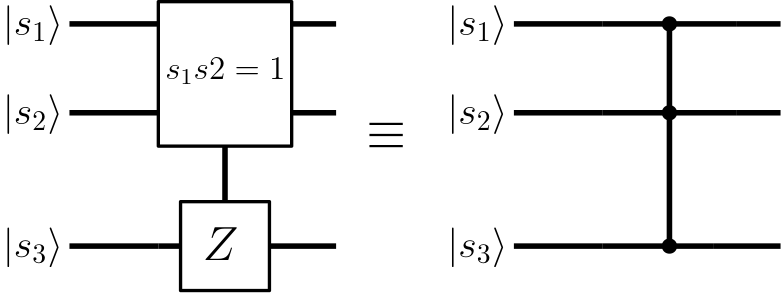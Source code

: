 <?xml version="1.0"?>
<!DOCTYPE ipe SYSTEM "ipe.dtd">
<ipe version="70218" creator="Ipe 7.2.26">
<info created="D:20240130162403" modified="D:20240130162403"/>
<preamble>\usepackage{braket}</preamble>
<ipestyle name="basic">
<symbol name="arrow/arc(spx)">
<path stroke="sym-stroke" fill="sym-stroke" pen="sym-pen">
0 0 m
-1 0.333 l
-1 -0.333 l
h
</path>
</symbol>
<symbol name="arrow/farc(spx)">
<path stroke="sym-stroke" fill="white" pen="sym-pen">
0 0 m
-1 0.333 l
-1 -0.333 l
h
</path>
</symbol>
<symbol name="arrow/ptarc(spx)">
<path stroke="sym-stroke" fill="sym-stroke" pen="sym-pen">
0 0 m
-1 0.333 l
-0.8 0 l
-1 -0.333 l
h
</path>
</symbol>
<symbol name="arrow/fptarc(spx)">
<path stroke="sym-stroke" fill="white" pen="sym-pen">
0 0 m
-1 0.333 l
-0.8 0 l
-1 -0.333 l
h
</path>
</symbol>
<symbol name="mark/circle(sx)" transformations="translations">
<path fill="sym-stroke">
0.6 0 0 0.6 0 0 e
0.4 0 0 0.4 0 0 e
</path>
</symbol>
<symbol name="mark/disk(sx)" transformations="translations">
<path fill="sym-stroke">
0.6 0 0 0.6 0 0 e
</path>
</symbol>
<symbol name="mark/fdisk(sfx)" transformations="translations">
<group>
<path fill="sym-fill">
0.5 0 0 0.5 0 0 e
</path>
<path fill="sym-stroke" fillrule="eofill">
0.6 0 0 0.6 0 0 e
0.4 0 0 0.4 0 0 e
</path>
</group>
</symbol>
<symbol name="mark/box(sx)" transformations="translations">
<path fill="sym-stroke" fillrule="eofill">
-0.6 -0.6 m
0.6 -0.6 l
0.6 0.6 l
-0.6 0.6 l
h
-0.4 -0.4 m
0.4 -0.4 l
0.4 0.4 l
-0.4 0.4 l
h
</path>
</symbol>
<symbol name="mark/square(sx)" transformations="translations">
<path fill="sym-stroke">
-0.6 -0.6 m
0.6 -0.6 l
0.6 0.6 l
-0.6 0.6 l
h
</path>
</symbol>
<symbol name="mark/fsquare(sfx)" transformations="translations">
<group>
<path fill="sym-fill">
-0.5 -0.5 m
0.5 -0.5 l
0.5 0.5 l
-0.5 0.5 l
h
</path>
<path fill="sym-stroke" fillrule="eofill">
-0.6 -0.6 m
0.6 -0.6 l
0.6 0.6 l
-0.6 0.6 l
h
-0.4 -0.4 m
0.4 -0.4 l
0.4 0.4 l
-0.4 0.4 l
h
</path>
</group>
</symbol>
<symbol name="mark/cross(sx)" transformations="translations">
<group>
<path fill="sym-stroke">
-0.43 -0.57 m
0.57 0.43 l
0.43 0.57 l
-0.57 -0.43 l
h
</path>
<path fill="sym-stroke">
-0.43 0.57 m
0.57 -0.43 l
0.43 -0.57 l
-0.57 0.43 l
h
</path>
</group>
</symbol>
<symbol name="arrow/fnormal(spx)">
<path stroke="sym-stroke" fill="white" pen="sym-pen">
0 0 m
-1 0.333 l
-1 -0.333 l
h
</path>
</symbol>
<symbol name="arrow/pointed(spx)">
<path stroke="sym-stroke" fill="sym-stroke" pen="sym-pen">
0 0 m
-1 0.333 l
-0.8 0 l
-1 -0.333 l
h
</path>
</symbol>
<symbol name="arrow/fpointed(spx)">
<path stroke="sym-stroke" fill="white" pen="sym-pen">
0 0 m
-1 0.333 l
-0.8 0 l
-1 -0.333 l
h
</path>
</symbol>
<symbol name="arrow/linear(spx)">
<path stroke="sym-stroke" pen="sym-pen">
-1 0.333 m
0 0 l
-1 -0.333 l
</path>
</symbol>
<symbol name="arrow/fdouble(spx)">
<path stroke="sym-stroke" fill="white" pen="sym-pen">
0 0 m
-1 0.333 l
-1 -0.333 l
h
-1 0 m
-2 0.333 l
-2 -0.333 l
h
</path>
</symbol>
<symbol name="arrow/double(spx)">
<path stroke="sym-stroke" fill="sym-stroke" pen="sym-pen">
0 0 m
-1 0.333 l
-1 -0.333 l
h
-1 0 m
-2 0.333 l
-2 -0.333 l
h
</path>
</symbol>
<symbol name="arrow/mid-normal(spx)">
<path stroke="sym-stroke" fill="sym-stroke" pen="sym-pen">
0.5 0 m
-0.5 0.333 l
-0.5 -0.333 l
h
</path>
</symbol>
<symbol name="arrow/mid-fnormal(spx)">
<path stroke="sym-stroke" fill="white" pen="sym-pen">
0.5 0 m
-0.5 0.333 l
-0.5 -0.333 l
h
</path>
</symbol>
<symbol name="arrow/mid-pointed(spx)">
<path stroke="sym-stroke" fill="sym-stroke" pen="sym-pen">
0.5 0 m
-0.5 0.333 l
-0.3 0 l
-0.5 -0.333 l
h
</path>
</symbol>
<symbol name="arrow/mid-fpointed(spx)">
<path stroke="sym-stroke" fill="white" pen="sym-pen">
0.5 0 m
-0.5 0.333 l
-0.3 0 l
-0.5 -0.333 l
h
</path>
</symbol>
<symbol name="arrow/mid-double(spx)">
<path stroke="sym-stroke" fill="sym-stroke" pen="sym-pen">
1 0 m
0 0.333 l
0 -0.333 l
h
0 0 m
-1 0.333 l
-1 -0.333 l
h
</path>
</symbol>
<symbol name="arrow/mid-fdouble(spx)">
<path stroke="sym-stroke" fill="white" pen="sym-pen">
1 0 m
0 0.333 l
0 -0.333 l
h
0 0 m
-1 0.333 l
-1 -0.333 l
h
</path>
</symbol>
<anglesize name="22.5 deg" value="22.5"/>
<anglesize name="30 deg" value="30"/>
<anglesize name="45 deg" value="45"/>
<anglesize name="60 deg" value="60"/>
<anglesize name="90 deg" value="90"/>
<arrowsize name="large" value="10"/>
<arrowsize name="small" value="5"/>
<arrowsize name="tiny" value="3"/>
<color name="blue" value="0 0 1"/>
<color name="brown" value="0.647 0.165 0.165"/>
<color name="darkblue" value="0 0 0.545"/>
<color name="darkcyan" value="0 0.545 0.545"/>
<color name="darkgray" value="0.663"/>
<color name="darkgreen" value="0 0.392 0"/>
<color name="darkmagenta" value="0.545 0 0.545"/>
<color name="darkorange" value="1 0.549 0"/>
<color name="darkred" value="0.545 0 0"/>
<color name="gold" value="1 0.843 0"/>
<color name="gray" value="0.745"/>
<color name="green" value="0 1 0"/>
<color name="lightblue" value="0.678 0.847 0.902"/>
<color name="lightcyan" value="0.878 1 1"/>
<color name="lightgray" value="0.827"/>
<color name="lightgreen" value="0.565 0.933 0.565"/>
<color name="lightyellow" value="1 1 0.878"/>
<color name="navy" value="0 0 0.502"/>
<color name="orange" value="1 0.647 0"/>
<color name="pink" value="1 0.753 0.796"/>
<color name="purple" value="0.627 0.125 0.941"/>
<color name="red" value="1 0 0"/>
<color name="seagreen" value="0.18 0.545 0.341"/>
<color name="turquoise" value="0.251 0.878 0.816"/>
<color name="violet" value="0.933 0.51 0.933"/>
<color name="yellow" value="1 1 0"/>
<dashstyle name="dash dot dotted" value="[4 2 1 2 1 2] 0"/>
<dashstyle name="dash dotted" value="[4 2 1 2] 0"/>
<dashstyle name="dashed" value="[4] 0"/>
<dashstyle name="dotted" value="[1 3] 0"/>
<gridsize name="10 pts (~3.5 mm)" value="10"/>
<gridsize name="14 pts (~5 mm)" value="14"/>
<gridsize name="16 pts (~6 mm)" value="16"/>
<gridsize name="20 pts (~7 mm)" value="20"/>
<gridsize name="28 pts (~10 mm)" value="28"/>
<gridsize name="32 pts (~12 mm)" value="32"/>
<gridsize name="4 pts" value="4"/>
<gridsize name="56 pts (~20 mm)" value="56"/>
<gridsize name="8 pts (~3 mm)" value="8"/>
<opacity name="10%" value="0.1"/>
<opacity name="30%" value="0.3"/>
<opacity name="50%" value="0.5"/>
<opacity name="75%" value="0.75"/>
<pen name="fat" value="1.2"/>
<pen name="heavier" value="0.8"/>
<pen name="ultrafat" value="2"/>
<symbolsize name="large" value="5"/>
<symbolsize name="small" value="2"/>
<symbolsize name="tiny" value="1.1"/>
<textsize name="Huge" value="\Huge"/>
<textsize name="LARGE" value="\LARGE"/>
<textsize name="Large" value="\Large"/>
<textsize name="footnote" value="\footnotesize"/>
<textsize name="huge" value="\huge"/>
<textsize name="large" value="\large"/>
<textsize name="script" value="\scriptsize"/>
<textsize name="small" value="\small"/>
<textsize name="tiny" value="\tiny"/>
<textstyle name="center" begin="\begin{center}" end="\end{center}"/>
<textstyle name="item" begin="\begin{itemize}\item{}" end="\end{itemize}"/>
<textstyle name="itemize" begin="\begin{itemize}" end="\end{itemize}"/>
<tiling name="falling" angle="-60" step="4" width="1"/>
<tiling name="rising" angle="30" step="4" width="1"/>
</ipestyle>
<page>
<layer name="alpha"/>
<view layers="alpha" active="alpha"/>
<path layer="alpha" stroke="black" pen="ultrafat">
112 784 m
144 784 l
</path>
<path stroke="black" pen="ultrafat">
112 752 m
144 752 l
</path>
<path matrix="1 0 0 1 0 -16" stroke="black" pen="ultrafat">
112 720 m
144 720 l
</path>
<path stroke="black" pen="fat">
144 792 m
144 740 l
192 740 l
192 792 l
h
</path>
<path stroke="black" pen="fat">
152 720 m
152 688 l
184 688 l
184 720 l
h
</path>
<path stroke="black" pen="ultrafat">
144 704 m
152 704 l
</path>
<path stroke="black" pen="ultrafat">
168 740 m
168 720 l
</path>
<text matrix="1 0 0 1 -4 2.86989" transformations="translations" pos="164 696" stroke="black" type="label" width="12.774" height="11.764" depth="0" valign="baseline" size="LARGE" style="math">Z</text>
<text matrix="1 0 0 1 -1.54115 0.12019" transformations="translations" pos="148 764" stroke="black" type="label" width="43.213" height="7.708" depth="1.79" valign="baseline" size="large" style="math">s_1s2 = 1</text>
<text matrix="1 0 0 1 -8 -4" transformations="translations" pos="96 784" stroke="black" type="label" width="21.66" height="10.756" depth="3.59" valign="baseline" size="Large" style="math">\ket{s_1}</text>
<text matrix="1 0 0 1 -8 -36" transformations="translations" pos="96 784" stroke="black" type="label" width="21.66" height="10.756" depth="3.59" valign="baseline" size="Large" style="math">\ket{s_2}</text>
<text matrix="1 0 0 1 -8 -84" transformations="translations" pos="96 784" stroke="black" type="label" width="21.66" height="10.756" depth="3.59" valign="baseline" size="Large" style="math">\ket{s_3}</text>
<path stroke="black" pen="ultrafat">
192 784 m
208 784 l
</path>
<path stroke="black" pen="ultrafat">
192 752 m
208 752 l
</path>
<path stroke="black" pen="ultrafat">
184 704 m
208 704 l
</path>
<path matrix="1 0 0 1 160 0" stroke="black" pen="ultrafat">
112 784 m
144 784 l
</path>
<path matrix="1 0 0 1 160 0" stroke="black" pen="ultrafat">
112 752 m
144 752 l
</path>
<path matrix="1 0 0 1 160 -16" stroke="black" pen="ultrafat">
112 720 m
144 720 l
</path>
<path matrix="1 0 0 1 160 0" stroke="black" pen="ultrafat">
144 704 m
152 704 l
</path>
<text matrix="1 0 0 1 152 -4" transformations="translations" pos="96 784" stroke="black" type="label" width="21.66" height="10.756" depth="3.59" valign="baseline" size="Large" style="math">\ket{s_1}</text>
<text matrix="1 0 0 1 152 -36" transformations="translations" pos="96 784" stroke="black" type="label" width="21.66" height="10.756" depth="3.59" valign="baseline" size="Large" style="math">\ket{s_2}</text>
<text matrix="1 0 0 1 152 -84" transformations="translations" pos="96 784" stroke="black" type="label" width="21.66" height="10.756" depth="3.59" valign="baseline" size="Large" style="math">\ket{s_3}</text>
<path matrix="1 0 0 1 160 0" stroke="black" pen="ultrafat">
192 784 m
208 784 l
</path>
<path matrix="1 0 0 1 160 0" stroke="black" pen="ultrafat">
192 752 m
208 752 l
</path>
<path matrix="1 0 0 1 160 0" stroke="black" pen="ultrafat">
184 704 m
208 704 l
</path>
<path stroke="black" pen="heavier">
220 748 m
232 748 l
</path>
<path stroke="black" pen="heavier">
220 744 m
232 744 l
</path>
<path stroke="black" pen="heavier">
220 740 m
232 740 l
</path>
<path stroke="black" fill="black" pen="ultrafat">
1.73443 0 0 1.73443 328 784 e
</path>
<path matrix="1 0 0 1 0 -32" stroke="black" fill="black" pen="ultrafat">
1.73443 0 0 1.73443 328 784 e
</path>
<path matrix="1 0 0 1 0 -80" stroke="black" fill="black" pen="ultrafat">
1.73443 0 0 1.73443 328 784 e
</path>
<path stroke="black" pen="ultrafat">
328 784 m
328 704 l
</path>
<path stroke="black" pen="ultrafat">
304 784 m
352 784 l
</path>
<path stroke="black" pen="ultrafat">
304 752 m
352 752 l
</path>
<path stroke="black" pen="ultrafat">
312 704 m
344 704 l
</path>
</page>
</ipe>
